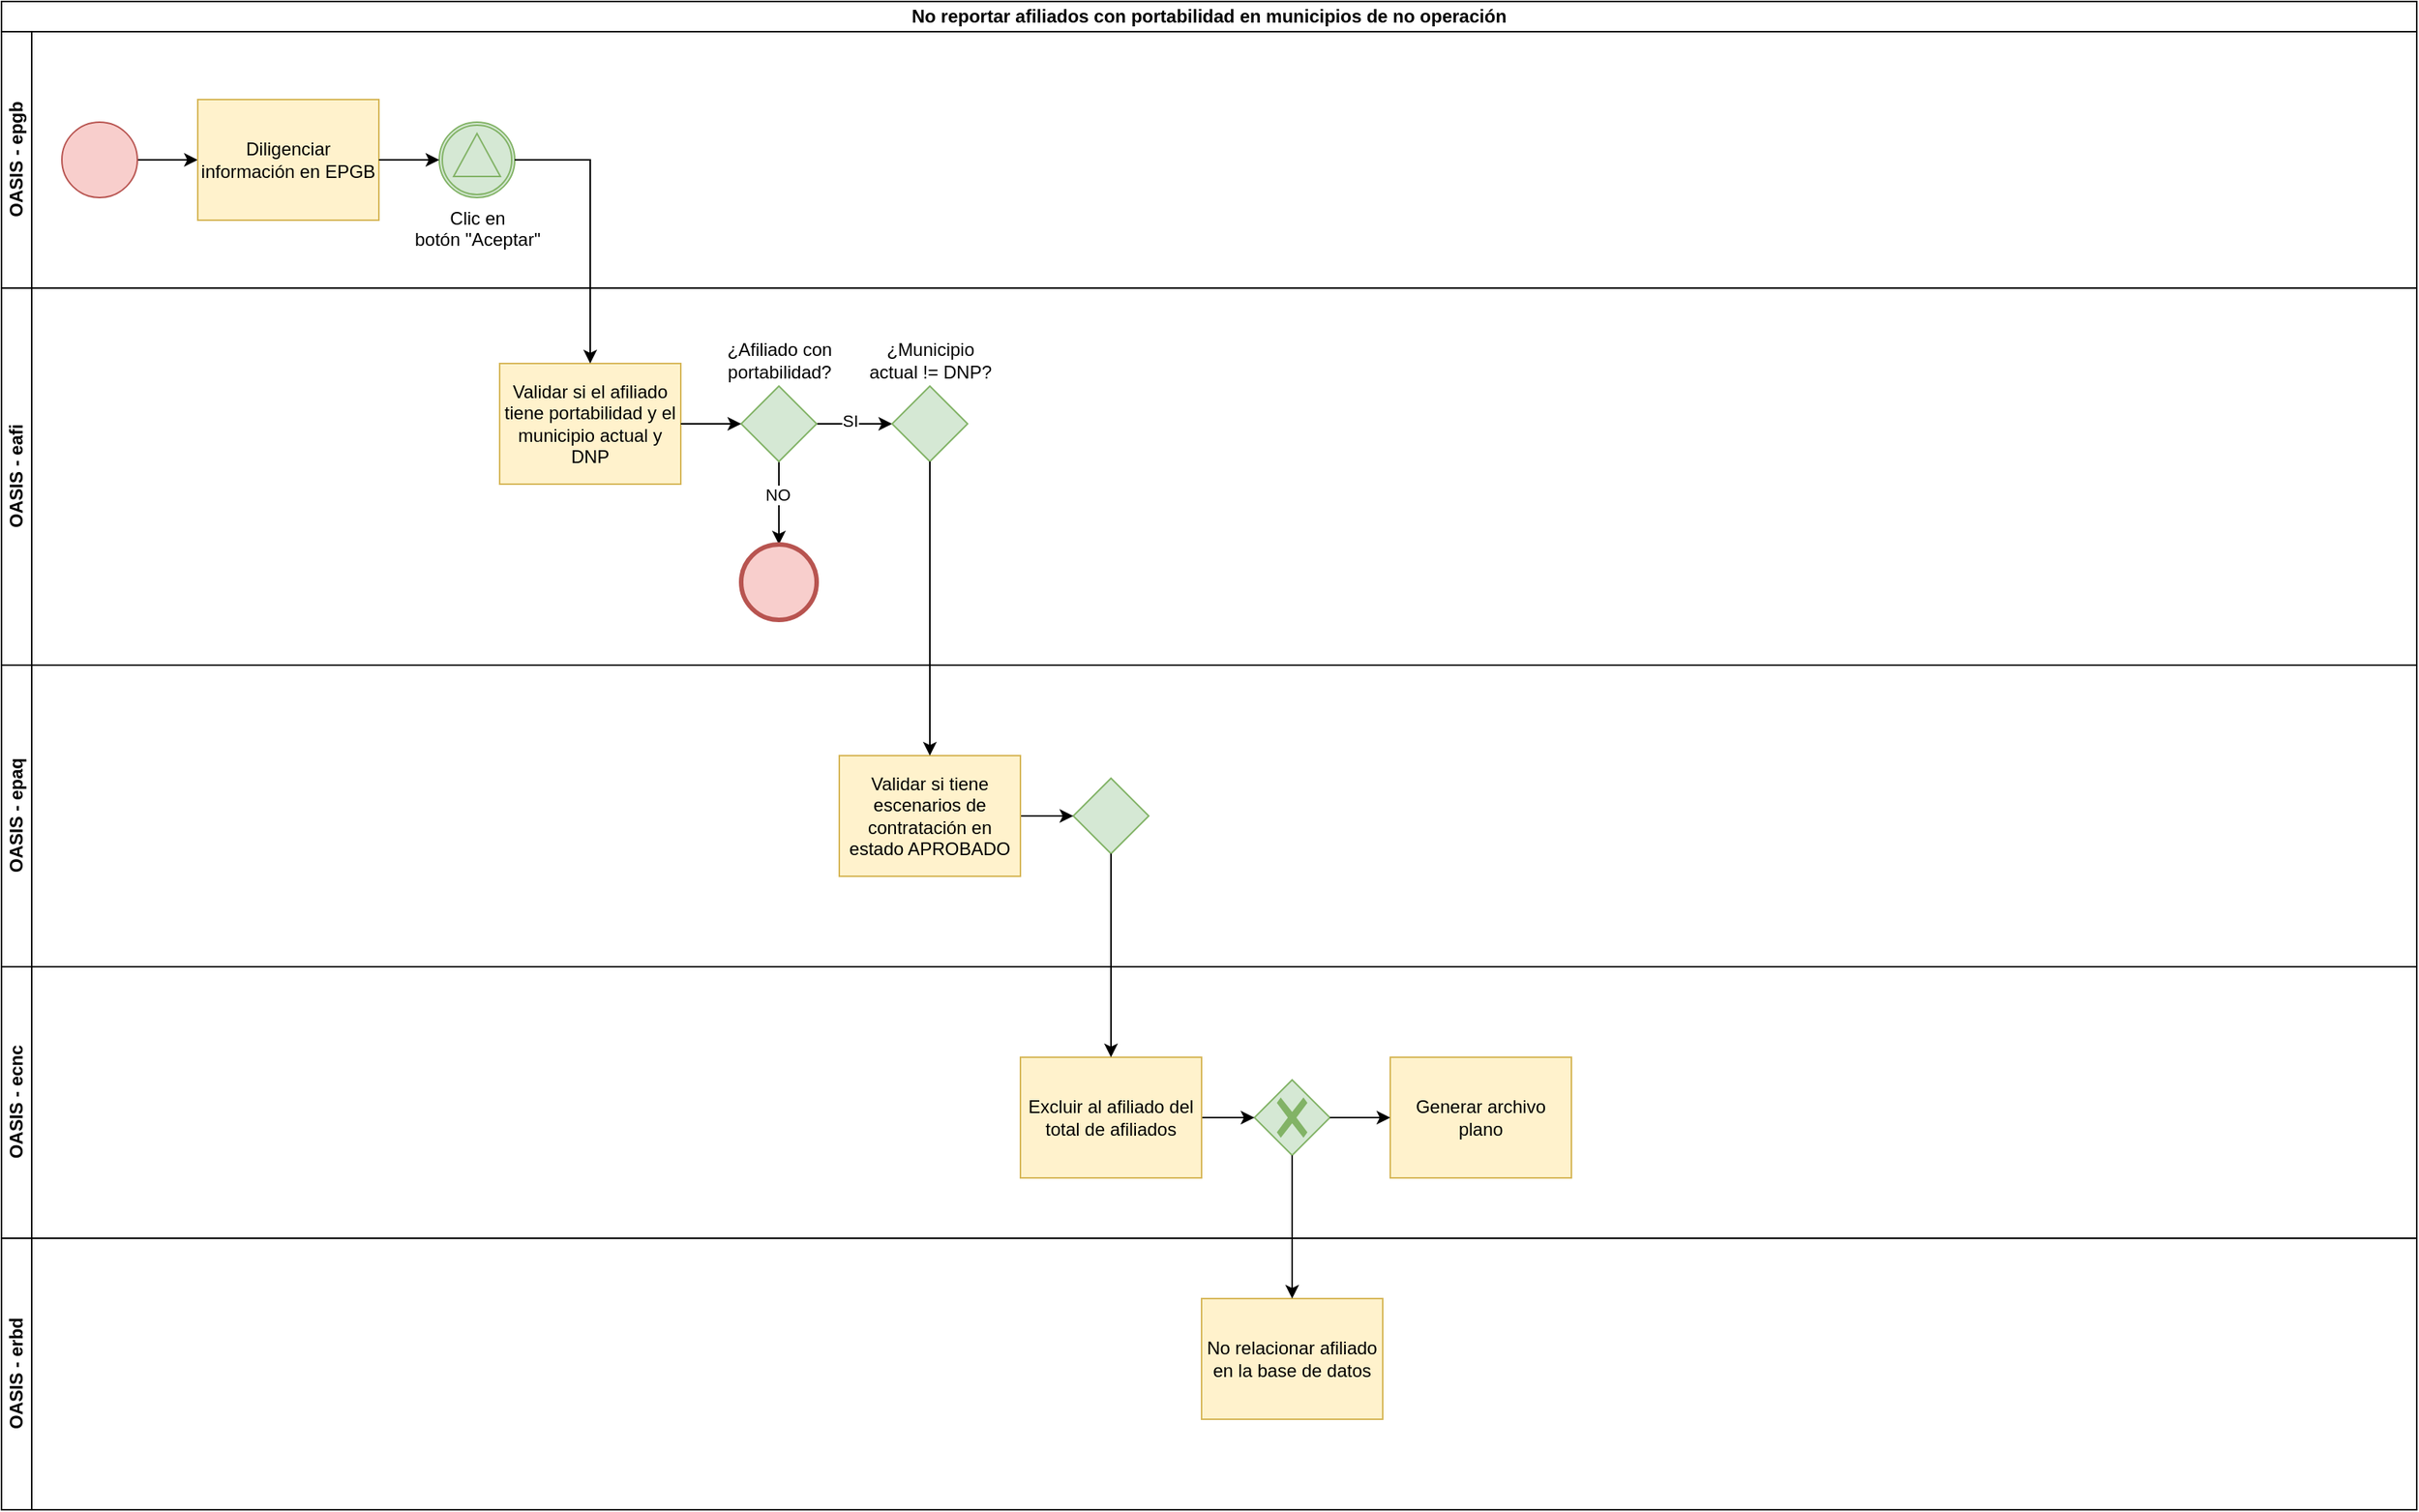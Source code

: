 <mxfile version="26.0.11">
  <diagram name="Página-1" id="LaOXbJl5wEBB7UPEe_34">
    <mxGraphModel dx="1674" dy="780" grid="1" gridSize="10" guides="1" tooltips="1" connect="1" arrows="1" fold="1" page="1" pageScale="1" pageWidth="2910" pageHeight="1030" math="0" shadow="0">
      <root>
        <mxCell id="0" />
        <mxCell id="1" parent="0" />
        <mxCell id="FrVx9M3K2qQtIgsd41kI-1" value="No reportar afiliados con portabilidad en municipios de no operación" style="swimlane;html=1;childLayout=stackLayout;resizeParent=1;resizeParentMax=0;horizontal=1;startSize=20;horizontalStack=0;whiteSpace=wrap;" vertex="1" parent="1">
          <mxGeometry x="170" y="100" width="1600" height="1000" as="geometry" />
        </mxCell>
        <mxCell id="FrVx9M3K2qQtIgsd41kI-2" value="OASIS - epgb" style="swimlane;html=1;startSize=20;horizontal=0;" vertex="1" parent="FrVx9M3K2qQtIgsd41kI-1">
          <mxGeometry y="20" width="1600" height="170" as="geometry" />
        </mxCell>
        <mxCell id="FrVx9M3K2qQtIgsd41kI-7" style="edgeStyle=orthogonalEdgeStyle;rounded=0;orthogonalLoop=1;jettySize=auto;html=1;" edge="1" parent="FrVx9M3K2qQtIgsd41kI-2" source="FrVx9M3K2qQtIgsd41kI-5" target="FrVx9M3K2qQtIgsd41kI-6">
          <mxGeometry relative="1" as="geometry" />
        </mxCell>
        <mxCell id="FrVx9M3K2qQtIgsd41kI-5" value="" style="points=[[0.145,0.145,0],[0.5,0,0],[0.855,0.145,0],[1,0.5,0],[0.855,0.855,0],[0.5,1,0],[0.145,0.855,0],[0,0.5,0]];shape=mxgraph.bpmn.event;html=1;verticalLabelPosition=bottom;labelBackgroundColor=#ffffff;verticalAlign=top;align=center;perimeter=ellipsePerimeter;outlineConnect=0;aspect=fixed;outline=standard;symbol=general;fillColor=#f8cecc;strokeColor=#b85450;" vertex="1" parent="FrVx9M3K2qQtIgsd41kI-2">
          <mxGeometry x="40" y="60" width="50" height="50" as="geometry" />
        </mxCell>
        <mxCell id="FrVx9M3K2qQtIgsd41kI-6" value="Diligenciar información en EPGB" style="points=[[0.25,0,0],[0.5,0,0],[0.75,0,0],[1,0.25,0],[1,0.5,0],[1,0.75,0],[0.75,1,0],[0.5,1,0],[0.25,1,0],[0,0.75,0],[0,0.5,0],[0,0.25,0]];shape=mxgraph.bpmn.task2;whiteSpace=wrap;rectStyle=rounded;size=10;html=1;container=1;expand=0;collapsible=0;taskMarker=user;fillColor=#fff2cc;strokeColor=#d6b656;" vertex="1" parent="FrVx9M3K2qQtIgsd41kI-2">
          <mxGeometry x="130" y="45" width="120" height="80" as="geometry" />
        </mxCell>
        <mxCell id="FrVx9M3K2qQtIgsd41kI-10" value="Clic en &lt;br&gt;botón &quot;Aceptar&quot;" style="points=[[0.145,0.145,0],[0.5,0,0],[0.855,0.145,0],[1,0.5,0],[0.855,0.855,0],[0.5,1,0],[0.145,0.855,0],[0,0.5,0]];shape=mxgraph.bpmn.event;html=1;verticalLabelPosition=bottom;labelBackgroundColor=#ffffff;verticalAlign=top;align=center;perimeter=ellipsePerimeter;outlineConnect=0;aspect=fixed;outline=catching;symbol=signal;fillColor=#d5e8d4;strokeColor=#82b366;" vertex="1" parent="FrVx9M3K2qQtIgsd41kI-2">
          <mxGeometry x="290" y="60" width="50" height="50" as="geometry" />
        </mxCell>
        <mxCell id="FrVx9M3K2qQtIgsd41kI-9" style="edgeStyle=orthogonalEdgeStyle;rounded=0;orthogonalLoop=1;jettySize=auto;html=1;" edge="1" parent="FrVx9M3K2qQtIgsd41kI-2" source="FrVx9M3K2qQtIgsd41kI-6" target="FrVx9M3K2qQtIgsd41kI-10">
          <mxGeometry relative="1" as="geometry">
            <mxPoint x="300" y="80" as="targetPoint" />
          </mxGeometry>
        </mxCell>
        <mxCell id="FrVx9M3K2qQtIgsd41kI-3" value="OASIS - eafi" style="swimlane;html=1;startSize=20;horizontal=0;" vertex="1" parent="FrVx9M3K2qQtIgsd41kI-1">
          <mxGeometry y="190" width="1600" height="250" as="geometry" />
        </mxCell>
        <mxCell id="FrVx9M3K2qQtIgsd41kI-12" value="Validar si el afiliado tiene portabilidad y el municipio actual y DNP" style="points=[[0.25,0,0],[0.5,0,0],[0.75,0,0],[1,0.25,0],[1,0.5,0],[1,0.75,0],[0.75,1,0],[0.5,1,0],[0.25,1,0],[0,0.75,0],[0,0.5,0],[0,0.25,0]];shape=mxgraph.bpmn.task2;whiteSpace=wrap;rectStyle=rounded;size=10;html=1;container=1;expand=0;collapsible=0;taskMarker=script;fillColor=#fff2cc;strokeColor=#d6b656;" vertex="1" parent="FrVx9M3K2qQtIgsd41kI-3">
          <mxGeometry x="330" y="50" width="120" height="80" as="geometry" />
        </mxCell>
        <mxCell id="FrVx9M3K2qQtIgsd41kI-16" style="edgeStyle=orthogonalEdgeStyle;rounded=0;orthogonalLoop=1;jettySize=auto;html=1;" edge="1" parent="FrVx9M3K2qQtIgsd41kI-3" source="FrVx9M3K2qQtIgsd41kI-15" target="FrVx9M3K2qQtIgsd41kI-21">
          <mxGeometry relative="1" as="geometry">
            <mxPoint x="610" y="90" as="targetPoint" />
          </mxGeometry>
        </mxCell>
        <mxCell id="FrVx9M3K2qQtIgsd41kI-20" value="SI" style="edgeLabel;html=1;align=center;verticalAlign=middle;resizable=0;points=[];" vertex="1" connectable="0" parent="FrVx9M3K2qQtIgsd41kI-16">
          <mxGeometry x="-0.121" y="2" relative="1" as="geometry">
            <mxPoint as="offset" />
          </mxGeometry>
        </mxCell>
        <mxCell id="FrVx9M3K2qQtIgsd41kI-17" style="edgeStyle=orthogonalEdgeStyle;rounded=0;orthogonalLoop=1;jettySize=auto;html=1;" edge="1" parent="FrVx9M3K2qQtIgsd41kI-3" source="FrVx9M3K2qQtIgsd41kI-15" target="FrVx9M3K2qQtIgsd41kI-19">
          <mxGeometry relative="1" as="geometry">
            <mxPoint x="600" y="90" as="targetPoint" />
          </mxGeometry>
        </mxCell>
        <mxCell id="FrVx9M3K2qQtIgsd41kI-18" value="NO" style="edgeLabel;html=1;align=center;verticalAlign=middle;resizable=0;points=[];" vertex="1" connectable="0" parent="FrVx9M3K2qQtIgsd41kI-17">
          <mxGeometry x="-0.207" y="-1" relative="1" as="geometry">
            <mxPoint as="offset" />
          </mxGeometry>
        </mxCell>
        <mxCell id="FrVx9M3K2qQtIgsd41kI-15" value="¿Afiliado con &lt;br&gt;portabilidad?" style="points=[[0.25,0.25,0],[0.5,0,0],[0.75,0.25,0],[1,0.5,0],[0.75,0.75,0],[0.5,1,0],[0.25,0.75,0],[0,0.5,0]];shape=mxgraph.bpmn.gateway2;html=1;verticalLabelPosition=top;labelBackgroundColor=#ffffff;verticalAlign=bottom;align=center;perimeter=rhombusPerimeter;outlineConnect=0;outline=none;symbol=none;fillColor=#d5e8d4;strokeColor=#82b366;labelPosition=center;" vertex="1" parent="FrVx9M3K2qQtIgsd41kI-3">
          <mxGeometry x="490" y="65" width="50" height="50" as="geometry" />
        </mxCell>
        <mxCell id="FrVx9M3K2qQtIgsd41kI-14" style="edgeStyle=orthogonalEdgeStyle;rounded=0;orthogonalLoop=1;jettySize=auto;html=1;" edge="1" parent="FrVx9M3K2qQtIgsd41kI-3" source="FrVx9M3K2qQtIgsd41kI-12" target="FrVx9M3K2qQtIgsd41kI-15">
          <mxGeometry relative="1" as="geometry">
            <mxPoint x="490" y="90" as="targetPoint" />
          </mxGeometry>
        </mxCell>
        <mxCell id="FrVx9M3K2qQtIgsd41kI-19" value="" style="points=[[0.145,0.145,0],[0.5,0,0],[0.855,0.145,0],[1,0.5,0],[0.855,0.855,0],[0.5,1,0],[0.145,0.855,0],[0,0.5,0]];shape=mxgraph.bpmn.event;html=1;verticalLabelPosition=bottom;labelBackgroundColor=#ffffff;verticalAlign=top;align=center;perimeter=ellipsePerimeter;outlineConnect=0;aspect=fixed;outline=end;symbol=terminate2;fillColor=#f8cecc;strokeColor=#b85450;" vertex="1" parent="FrVx9M3K2qQtIgsd41kI-3">
          <mxGeometry x="490" y="170" width="50" height="50" as="geometry" />
        </mxCell>
        <mxCell id="FrVx9M3K2qQtIgsd41kI-21" value="¿Municipio &lt;br&gt;actual != DNP?" style="points=[[0.25,0.25,0],[0.5,0,0],[0.75,0.25,0],[1,0.5,0],[0.75,0.75,0],[0.5,1,0],[0.25,0.75,0],[0,0.5,0]];shape=mxgraph.bpmn.gateway2;html=1;verticalLabelPosition=top;labelBackgroundColor=#ffffff;verticalAlign=bottom;align=center;perimeter=rhombusPerimeter;outlineConnect=0;outline=none;symbol=none;fillColor=#d5e8d4;strokeColor=#82b366;labelPosition=center;" vertex="1" parent="FrVx9M3K2qQtIgsd41kI-3">
          <mxGeometry x="590" y="65" width="50" height="50" as="geometry" />
        </mxCell>
        <mxCell id="FrVx9M3K2qQtIgsd41kI-4" value="OASIS - epaq" style="swimlane;html=1;startSize=20;horizontal=0;" vertex="1" parent="FrVx9M3K2qQtIgsd41kI-1">
          <mxGeometry y="440" width="1600" height="200" as="geometry" />
        </mxCell>
        <mxCell id="FrVx9M3K2qQtIgsd41kI-24" value="" style="points=[[0.25,0.25,0],[0.5,0,0],[0.75,0.25,0],[1,0.5,0],[0.75,0.75,0],[0.5,1,0],[0.25,0.75,0],[0,0.5,0]];shape=mxgraph.bpmn.gateway2;html=1;verticalLabelPosition=bottom;labelBackgroundColor=#ffffff;verticalAlign=top;align=center;perimeter=rhombusPerimeter;outlineConnect=0;outline=none;symbol=none;fillColor=#d5e8d4;strokeColor=#82b366;" vertex="1" parent="FrVx9M3K2qQtIgsd41kI-4">
          <mxGeometry x="710" y="75" width="50" height="50" as="geometry" />
        </mxCell>
        <mxCell id="FrVx9M3K2qQtIgsd41kI-8" value="OASIS - ecnc" style="swimlane;html=1;startSize=20;horizontal=0;" vertex="1" parent="FrVx9M3K2qQtIgsd41kI-1">
          <mxGeometry y="640" width="1600" height="180" as="geometry" />
        </mxCell>
        <mxCell id="FrVx9M3K2qQtIgsd41kI-30" value="" style="points=[[0.25,0.25,0],[0.5,0,0],[0.75,0.25,0],[1,0.5,0],[0.75,0.75,0],[0.5,1,0],[0.25,0.75,0],[0,0.5,0]];shape=mxgraph.bpmn.gateway2;html=1;verticalLabelPosition=bottom;labelBackgroundColor=#ffffff;verticalAlign=top;align=center;perimeter=rhombusPerimeter;outlineConnect=0;outline=none;symbol=none;gwType=exclusive;fillColor=#d5e8d4;strokeColor=#82b366;" vertex="1" parent="FrVx9M3K2qQtIgsd41kI-8">
          <mxGeometry x="830" y="75" width="50" height="50" as="geometry" />
        </mxCell>
        <mxCell id="FrVx9M3K2qQtIgsd41kI-33" value="Generar archivo plano" style="points=[[0.25,0,0],[0.5,0,0],[0.75,0,0],[1,0.25,0],[1,0.5,0],[1,0.75,0],[0.75,1,0],[0.5,1,0],[0.25,1,0],[0,0.75,0],[0,0.5,0],[0,0.25,0]];shape=mxgraph.bpmn.task2;whiteSpace=wrap;rectStyle=rounded;size=10;html=1;container=1;expand=0;collapsible=0;taskMarker=script;fillColor=#fff2cc;strokeColor=#d6b656;" vertex="1" parent="FrVx9M3K2qQtIgsd41kI-8">
          <mxGeometry x="920" y="60" width="120" height="80" as="geometry" />
        </mxCell>
        <mxCell id="FrVx9M3K2qQtIgsd41kI-32" style="edgeStyle=orthogonalEdgeStyle;rounded=0;orthogonalLoop=1;jettySize=auto;html=1;" edge="1" parent="FrVx9M3K2qQtIgsd41kI-8" source="FrVx9M3K2qQtIgsd41kI-30" target="FrVx9M3K2qQtIgsd41kI-33">
          <mxGeometry relative="1" as="geometry">
            <mxPoint x="940" y="100" as="targetPoint" />
          </mxGeometry>
        </mxCell>
        <mxCell id="FrVx9M3K2qQtIgsd41kI-13" value="OASIS - erbd" style="swimlane;html=1;startSize=20;horizontal=0;" vertex="1" parent="FrVx9M3K2qQtIgsd41kI-1">
          <mxGeometry y="820" width="1600" height="180" as="geometry" />
        </mxCell>
        <mxCell id="FrVx9M3K2qQtIgsd41kI-29" value="No relacionar afiliado en la base de datos" style="points=[[0.25,0,0],[0.5,0,0],[0.75,0,0],[1,0.25,0],[1,0.5,0],[1,0.75,0],[0.75,1,0],[0.5,1,0],[0.25,1,0],[0,0.75,0],[0,0.5,0],[0,0.25,0]];shape=mxgraph.bpmn.task2;whiteSpace=wrap;rectStyle=rounded;size=10;html=1;container=1;expand=0;collapsible=0;taskMarker=script;fillColor=#fff2cc;strokeColor=#d6b656;" vertex="1" parent="FrVx9M3K2qQtIgsd41kI-13">
          <mxGeometry x="795" y="40" width="120" height="80" as="geometry" />
        </mxCell>
        <mxCell id="FrVx9M3K2qQtIgsd41kI-11" style="edgeStyle=orthogonalEdgeStyle;rounded=0;orthogonalLoop=1;jettySize=auto;html=1;exitX=1;exitY=0.5;exitDx=0;exitDy=0;exitPerimeter=0;" edge="1" parent="FrVx9M3K2qQtIgsd41kI-1" source="FrVx9M3K2qQtIgsd41kI-10" target="FrVx9M3K2qQtIgsd41kI-12">
          <mxGeometry relative="1" as="geometry">
            <mxPoint x="390" y="105" as="targetPoint" />
          </mxGeometry>
        </mxCell>
        <mxCell id="FrVx9M3K2qQtIgsd41kI-28" style="edgeStyle=orthogonalEdgeStyle;rounded=0;orthogonalLoop=1;jettySize=auto;html=1;exitX=0.5;exitY=1;exitDx=0;exitDy=0;exitPerimeter=0;" edge="1" parent="FrVx9M3K2qQtIgsd41kI-1" source="FrVx9M3K2qQtIgsd41kI-30" target="FrVx9M3K2qQtIgsd41kI-29">
          <mxGeometry relative="1" as="geometry">
            <mxPoint x="735" y="900" as="targetPoint" />
          </mxGeometry>
        </mxCell>
        <mxCell id="FrVx9M3K2qQtIgsd41kI-25" style="edgeStyle=orthogonalEdgeStyle;rounded=0;orthogonalLoop=1;jettySize=auto;html=1;" edge="1" parent="1" source="FrVx9M3K2qQtIgsd41kI-23" target="FrVx9M3K2qQtIgsd41kI-24">
          <mxGeometry relative="1" as="geometry" />
        </mxCell>
        <mxCell id="FrVx9M3K2qQtIgsd41kI-23" value="Validar si tiene escenarios de contratación en estado APROBADO" style="points=[[0.25,0,0],[0.5,0,0],[0.75,0,0],[1,0.25,0],[1,0.5,0],[1,0.75,0],[0.75,1,0],[0.5,1,0],[0.25,1,0],[0,0.75,0],[0,0.5,0],[0,0.25,0]];shape=mxgraph.bpmn.task2;whiteSpace=wrap;rectStyle=rounded;size=10;html=1;container=1;expand=0;collapsible=0;taskMarker=script;fillColor=#fff2cc;strokeColor=#d6b656;" vertex="1" parent="1">
          <mxGeometry x="725" y="600" width="120" height="80" as="geometry" />
        </mxCell>
        <mxCell id="FrVx9M3K2qQtIgsd41kI-22" style="edgeStyle=orthogonalEdgeStyle;rounded=0;orthogonalLoop=1;jettySize=auto;html=1;" edge="1" parent="1" source="FrVx9M3K2qQtIgsd41kI-21" target="FrVx9M3K2qQtIgsd41kI-23">
          <mxGeometry relative="1" as="geometry">
            <mxPoint x="785" y="640" as="targetPoint" />
          </mxGeometry>
        </mxCell>
        <mxCell id="FrVx9M3K2qQtIgsd41kI-31" style="edgeStyle=orthogonalEdgeStyle;rounded=0;orthogonalLoop=1;jettySize=auto;html=1;" edge="1" parent="1" source="FrVx9M3K2qQtIgsd41kI-27" target="FrVx9M3K2qQtIgsd41kI-30">
          <mxGeometry relative="1" as="geometry" />
        </mxCell>
        <mxCell id="FrVx9M3K2qQtIgsd41kI-27" value="Excluir al afiliado del total de afiliados" style="points=[[0.25,0,0],[0.5,0,0],[0.75,0,0],[1,0.25,0],[1,0.5,0],[1,0.75,0],[0.75,1,0],[0.5,1,0],[0.25,1,0],[0,0.75,0],[0,0.5,0],[0,0.25,0]];shape=mxgraph.bpmn.task2;whiteSpace=wrap;rectStyle=rounded;size=10;html=1;container=1;expand=0;collapsible=0;taskMarker=script;fillColor=#fff2cc;strokeColor=#d6b656;" vertex="1" parent="1">
          <mxGeometry x="845" y="800" width="120" height="80" as="geometry" />
        </mxCell>
        <mxCell id="FrVx9M3K2qQtIgsd41kI-26" style="edgeStyle=orthogonalEdgeStyle;rounded=0;orthogonalLoop=1;jettySize=auto;html=1;" edge="1" parent="1" source="FrVx9M3K2qQtIgsd41kI-24" target="FrVx9M3K2qQtIgsd41kI-27">
          <mxGeometry relative="1" as="geometry">
            <mxPoint x="905" y="840" as="targetPoint" />
          </mxGeometry>
        </mxCell>
      </root>
    </mxGraphModel>
  </diagram>
</mxfile>

